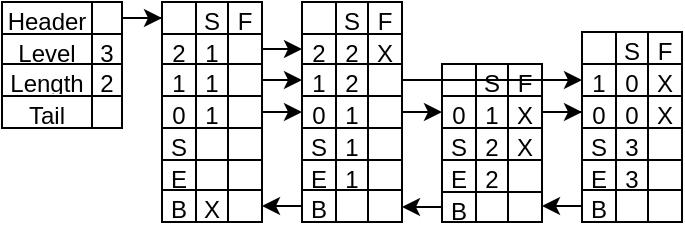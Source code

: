 <mxfile version="24.5.4" type="github">
  <diagram name="第 1 页" id="d3Hs9iENF1SQIHkBWKWi">
    <mxGraphModel dx="690" dy="395" grid="1" gridSize="10" guides="1" tooltips="1" connect="1" arrows="1" fold="1" page="1" pageScale="1" pageWidth="827" pageHeight="1169" math="0" shadow="0">
      <root>
        <mxCell id="0" />
        <mxCell id="1" parent="0" />
        <mxCell id="4VU8jSp0WqiBBThP76XL-253" value="" style="shape=table;startSize=0;container=1;collapsible=0;childLayout=tableLayout;" vertex="1" parent="1">
          <mxGeometry x="150" y="100" width="50" height="110" as="geometry" />
        </mxCell>
        <mxCell id="4VU8jSp0WqiBBThP76XL-254" value="" style="shape=tableRow;horizontal=0;startSize=0;swimlaneHead=0;swimlaneBody=0;strokeColor=inherit;top=0;left=0;bottom=0;right=0;collapsible=0;dropTarget=0;fillColor=none;points=[[0,0.5],[1,0.5]];portConstraint=eastwest;" vertex="1" parent="4VU8jSp0WqiBBThP76XL-253">
          <mxGeometry width="50" height="16" as="geometry" />
        </mxCell>
        <mxCell id="4VU8jSp0WqiBBThP76XL-255" value="" style="shape=partialRectangle;html=1;whiteSpace=wrap;connectable=0;strokeColor=inherit;overflow=hidden;fillColor=none;top=0;left=0;bottom=0;right=0;pointerEvents=1;" vertex="1" parent="4VU8jSp0WqiBBThP76XL-254">
          <mxGeometry width="17" height="16" as="geometry">
            <mxRectangle width="17" height="16" as="alternateBounds" />
          </mxGeometry>
        </mxCell>
        <mxCell id="4VU8jSp0WqiBBThP76XL-256" value="S" style="shape=partialRectangle;html=1;whiteSpace=wrap;connectable=0;strokeColor=inherit;overflow=hidden;fillColor=none;top=0;left=0;bottom=0;right=0;pointerEvents=1;" vertex="1" parent="4VU8jSp0WqiBBThP76XL-254">
          <mxGeometry x="17" width="16" height="16" as="geometry">
            <mxRectangle width="16" height="16" as="alternateBounds" />
          </mxGeometry>
        </mxCell>
        <mxCell id="4VU8jSp0WqiBBThP76XL-257" value="F" style="shape=partialRectangle;html=1;whiteSpace=wrap;connectable=0;strokeColor=inherit;overflow=hidden;fillColor=none;top=0;left=0;bottom=0;right=0;pointerEvents=1;" vertex="1" parent="4VU8jSp0WqiBBThP76XL-254">
          <mxGeometry x="33" width="17" height="16" as="geometry">
            <mxRectangle width="17" height="16" as="alternateBounds" />
          </mxGeometry>
        </mxCell>
        <mxCell id="4VU8jSp0WqiBBThP76XL-258" value="" style="shape=tableRow;horizontal=0;startSize=0;swimlaneHead=0;swimlaneBody=0;strokeColor=inherit;top=0;left=0;bottom=0;right=0;collapsible=0;dropTarget=0;fillColor=none;points=[[0,0.5],[1,0.5]];portConstraint=eastwest;" vertex="1" parent="4VU8jSp0WqiBBThP76XL-253">
          <mxGeometry y="16" width="50" height="15" as="geometry" />
        </mxCell>
        <mxCell id="4VU8jSp0WqiBBThP76XL-259" value="2" style="shape=partialRectangle;html=1;whiteSpace=wrap;connectable=0;strokeColor=inherit;overflow=hidden;fillColor=none;top=0;left=0;bottom=0;right=0;pointerEvents=1;" vertex="1" parent="4VU8jSp0WqiBBThP76XL-258">
          <mxGeometry width="17" height="15" as="geometry">
            <mxRectangle width="17" height="15" as="alternateBounds" />
          </mxGeometry>
        </mxCell>
        <mxCell id="4VU8jSp0WqiBBThP76XL-260" value="1" style="shape=partialRectangle;html=1;whiteSpace=wrap;connectable=0;strokeColor=inherit;overflow=hidden;fillColor=none;top=0;left=0;bottom=0;right=0;pointerEvents=1;" vertex="1" parent="4VU8jSp0WqiBBThP76XL-258">
          <mxGeometry x="17" width="16" height="15" as="geometry">
            <mxRectangle width="16" height="15" as="alternateBounds" />
          </mxGeometry>
        </mxCell>
        <mxCell id="4VU8jSp0WqiBBThP76XL-261" value="" style="shape=partialRectangle;html=1;whiteSpace=wrap;connectable=0;strokeColor=inherit;overflow=hidden;fillColor=none;top=0;left=0;bottom=0;right=0;pointerEvents=1;" vertex="1" parent="4VU8jSp0WqiBBThP76XL-258">
          <mxGeometry x="33" width="17" height="15" as="geometry">
            <mxRectangle width="17" height="15" as="alternateBounds" />
          </mxGeometry>
        </mxCell>
        <mxCell id="4VU8jSp0WqiBBThP76XL-262" value="" style="shape=tableRow;horizontal=0;startSize=0;swimlaneHead=0;swimlaneBody=0;strokeColor=inherit;top=0;left=0;bottom=0;right=0;collapsible=0;dropTarget=0;fillColor=none;points=[[0,0.5],[1,0.5]];portConstraint=eastwest;" vertex="1" parent="4VU8jSp0WqiBBThP76XL-253">
          <mxGeometry y="31" width="50" height="16" as="geometry" />
        </mxCell>
        <mxCell id="4VU8jSp0WqiBBThP76XL-263" value="1" style="shape=partialRectangle;html=1;whiteSpace=wrap;connectable=0;strokeColor=inherit;overflow=hidden;fillColor=none;top=0;left=0;bottom=0;right=0;pointerEvents=1;" vertex="1" parent="4VU8jSp0WqiBBThP76XL-262">
          <mxGeometry width="17" height="16" as="geometry">
            <mxRectangle width="17" height="16" as="alternateBounds" />
          </mxGeometry>
        </mxCell>
        <mxCell id="4VU8jSp0WqiBBThP76XL-264" value="1" style="shape=partialRectangle;html=1;whiteSpace=wrap;connectable=0;strokeColor=inherit;overflow=hidden;fillColor=none;top=0;left=0;bottom=0;right=0;pointerEvents=1;" vertex="1" parent="4VU8jSp0WqiBBThP76XL-262">
          <mxGeometry x="17" width="16" height="16" as="geometry">
            <mxRectangle width="16" height="16" as="alternateBounds" />
          </mxGeometry>
        </mxCell>
        <mxCell id="4VU8jSp0WqiBBThP76XL-265" value="" style="shape=partialRectangle;html=1;whiteSpace=wrap;connectable=0;strokeColor=inherit;overflow=hidden;fillColor=none;top=0;left=0;bottom=0;right=0;pointerEvents=1;" vertex="1" parent="4VU8jSp0WqiBBThP76XL-262">
          <mxGeometry x="33" width="17" height="16" as="geometry">
            <mxRectangle width="17" height="16" as="alternateBounds" />
          </mxGeometry>
        </mxCell>
        <mxCell id="4VU8jSp0WqiBBThP76XL-266" value="" style="shape=tableRow;horizontal=0;startSize=0;swimlaneHead=0;swimlaneBody=0;strokeColor=inherit;top=0;left=0;bottom=0;right=0;collapsible=0;dropTarget=0;fillColor=none;points=[[0,0.5],[1,0.5]];portConstraint=eastwest;" vertex="1" parent="4VU8jSp0WqiBBThP76XL-253">
          <mxGeometry y="47" width="50" height="16" as="geometry" />
        </mxCell>
        <mxCell id="4VU8jSp0WqiBBThP76XL-267" value="0" style="shape=partialRectangle;html=1;whiteSpace=wrap;connectable=0;strokeColor=inherit;overflow=hidden;fillColor=none;top=0;left=0;bottom=0;right=0;pointerEvents=1;" vertex="1" parent="4VU8jSp0WqiBBThP76XL-266">
          <mxGeometry width="17" height="16" as="geometry">
            <mxRectangle width="17" height="16" as="alternateBounds" />
          </mxGeometry>
        </mxCell>
        <mxCell id="4VU8jSp0WqiBBThP76XL-268" value="1" style="shape=partialRectangle;html=1;whiteSpace=wrap;connectable=0;strokeColor=inherit;overflow=hidden;fillColor=none;top=0;left=0;bottom=0;right=0;pointerEvents=1;" vertex="1" parent="4VU8jSp0WqiBBThP76XL-266">
          <mxGeometry x="17" width="16" height="16" as="geometry">
            <mxRectangle width="16" height="16" as="alternateBounds" />
          </mxGeometry>
        </mxCell>
        <mxCell id="4VU8jSp0WqiBBThP76XL-269" value="" style="shape=partialRectangle;html=1;whiteSpace=wrap;connectable=0;strokeColor=inherit;overflow=hidden;fillColor=none;top=0;left=0;bottom=0;right=0;pointerEvents=1;" vertex="1" parent="4VU8jSp0WqiBBThP76XL-266">
          <mxGeometry x="33" width="17" height="16" as="geometry">
            <mxRectangle width="17" height="16" as="alternateBounds" />
          </mxGeometry>
        </mxCell>
        <mxCell id="4VU8jSp0WqiBBThP76XL-270" value="" style="shape=tableRow;horizontal=0;startSize=0;swimlaneHead=0;swimlaneBody=0;strokeColor=inherit;top=0;left=0;bottom=0;right=0;collapsible=0;dropTarget=0;fillColor=none;points=[[0,0.5],[1,0.5]];portConstraint=eastwest;" vertex="1" parent="4VU8jSp0WqiBBThP76XL-253">
          <mxGeometry y="63" width="50" height="16" as="geometry" />
        </mxCell>
        <mxCell id="4VU8jSp0WqiBBThP76XL-271" value="S" style="shape=partialRectangle;html=1;whiteSpace=wrap;connectable=0;strokeColor=inherit;overflow=hidden;fillColor=none;top=0;left=0;bottom=0;right=0;pointerEvents=1;" vertex="1" parent="4VU8jSp0WqiBBThP76XL-270">
          <mxGeometry width="17" height="16" as="geometry">
            <mxRectangle width="17" height="16" as="alternateBounds" />
          </mxGeometry>
        </mxCell>
        <mxCell id="4VU8jSp0WqiBBThP76XL-272" value="" style="shape=partialRectangle;html=1;whiteSpace=wrap;connectable=0;strokeColor=inherit;overflow=hidden;fillColor=none;top=0;left=0;bottom=0;right=0;pointerEvents=1;" vertex="1" parent="4VU8jSp0WqiBBThP76XL-270">
          <mxGeometry x="17" width="16" height="16" as="geometry">
            <mxRectangle width="16" height="16" as="alternateBounds" />
          </mxGeometry>
        </mxCell>
        <mxCell id="4VU8jSp0WqiBBThP76XL-273" value="" style="shape=partialRectangle;html=1;whiteSpace=wrap;connectable=0;strokeColor=inherit;overflow=hidden;fillColor=none;top=0;left=0;bottom=0;right=0;pointerEvents=1;" vertex="1" parent="4VU8jSp0WqiBBThP76XL-270">
          <mxGeometry x="33" width="17" height="16" as="geometry">
            <mxRectangle width="17" height="16" as="alternateBounds" />
          </mxGeometry>
        </mxCell>
        <mxCell id="4VU8jSp0WqiBBThP76XL-274" value="" style="shape=tableRow;horizontal=0;startSize=0;swimlaneHead=0;swimlaneBody=0;strokeColor=inherit;top=0;left=0;bottom=0;right=0;collapsible=0;dropTarget=0;fillColor=none;points=[[0,0.5],[1,0.5]];portConstraint=eastwest;" vertex="1" parent="4VU8jSp0WqiBBThP76XL-253">
          <mxGeometry y="79" width="50" height="15" as="geometry" />
        </mxCell>
        <mxCell id="4VU8jSp0WqiBBThP76XL-275" value="E" style="shape=partialRectangle;html=1;whiteSpace=wrap;connectable=0;strokeColor=inherit;overflow=hidden;fillColor=none;top=0;left=0;bottom=0;right=0;pointerEvents=1;" vertex="1" parent="4VU8jSp0WqiBBThP76XL-274">
          <mxGeometry width="17" height="15" as="geometry">
            <mxRectangle width="17" height="15" as="alternateBounds" />
          </mxGeometry>
        </mxCell>
        <mxCell id="4VU8jSp0WqiBBThP76XL-276" value="" style="shape=partialRectangle;html=1;whiteSpace=wrap;connectable=0;strokeColor=inherit;overflow=hidden;fillColor=none;top=0;left=0;bottom=0;right=0;pointerEvents=1;" vertex="1" parent="4VU8jSp0WqiBBThP76XL-274">
          <mxGeometry x="17" width="16" height="15" as="geometry">
            <mxRectangle width="16" height="15" as="alternateBounds" />
          </mxGeometry>
        </mxCell>
        <mxCell id="4VU8jSp0WqiBBThP76XL-277" value="" style="shape=partialRectangle;html=1;whiteSpace=wrap;connectable=0;strokeColor=inherit;overflow=hidden;fillColor=none;top=0;left=0;bottom=0;right=0;pointerEvents=1;" vertex="1" parent="4VU8jSp0WqiBBThP76XL-274">
          <mxGeometry x="33" width="17" height="15" as="geometry">
            <mxRectangle width="17" height="15" as="alternateBounds" />
          </mxGeometry>
        </mxCell>
        <mxCell id="4VU8jSp0WqiBBThP76XL-278" value="" style="shape=tableRow;horizontal=0;startSize=0;swimlaneHead=0;swimlaneBody=0;strokeColor=inherit;top=0;left=0;bottom=0;right=0;collapsible=0;dropTarget=0;fillColor=none;points=[[0,0.5],[1,0.5]];portConstraint=eastwest;" vertex="1" parent="4VU8jSp0WqiBBThP76XL-253">
          <mxGeometry y="94" width="50" height="16" as="geometry" />
        </mxCell>
        <mxCell id="4VU8jSp0WqiBBThP76XL-279" value="B" style="shape=partialRectangle;html=1;whiteSpace=wrap;connectable=0;strokeColor=inherit;overflow=hidden;fillColor=none;top=0;left=0;bottom=0;right=0;pointerEvents=1;" vertex="1" parent="4VU8jSp0WqiBBThP76XL-278">
          <mxGeometry width="17" height="16" as="geometry">
            <mxRectangle width="17" height="16" as="alternateBounds" />
          </mxGeometry>
        </mxCell>
        <mxCell id="4VU8jSp0WqiBBThP76XL-280" value="X" style="shape=partialRectangle;html=1;whiteSpace=wrap;connectable=0;strokeColor=inherit;overflow=hidden;fillColor=none;top=0;left=0;bottom=0;right=0;pointerEvents=1;" vertex="1" parent="4VU8jSp0WqiBBThP76XL-278">
          <mxGeometry x="17" width="16" height="16" as="geometry">
            <mxRectangle width="16" height="16" as="alternateBounds" />
          </mxGeometry>
        </mxCell>
        <mxCell id="4VU8jSp0WqiBBThP76XL-281" value="" style="shape=partialRectangle;html=1;whiteSpace=wrap;connectable=0;strokeColor=inherit;overflow=hidden;fillColor=none;top=0;left=0;bottom=0;right=0;pointerEvents=1;" vertex="1" parent="4VU8jSp0WqiBBThP76XL-278">
          <mxGeometry x="33" width="17" height="16" as="geometry">
            <mxRectangle width="17" height="16" as="alternateBounds" />
          </mxGeometry>
        </mxCell>
        <mxCell id="4VU8jSp0WqiBBThP76XL-282" value="" style="shape=table;startSize=0;container=1;collapsible=0;childLayout=tableLayout;" vertex="1" parent="1">
          <mxGeometry x="70" y="100" width="60" height="63" as="geometry" />
        </mxCell>
        <mxCell id="4VU8jSp0WqiBBThP76XL-283" value="" style="shape=tableRow;horizontal=0;startSize=0;swimlaneHead=0;swimlaneBody=0;strokeColor=inherit;top=0;left=0;bottom=0;right=0;collapsible=0;dropTarget=0;fillColor=none;points=[[0,0.5],[1,0.5]];portConstraint=eastwest;" vertex="1" parent="4VU8jSp0WqiBBThP76XL-282">
          <mxGeometry width="60" height="16" as="geometry" />
        </mxCell>
        <mxCell id="4VU8jSp0WqiBBThP76XL-284" value="Header" style="shape=partialRectangle;html=1;whiteSpace=wrap;connectable=0;strokeColor=inherit;overflow=hidden;fillColor=none;top=0;left=0;bottom=0;right=0;pointerEvents=1;" vertex="1" parent="4VU8jSp0WqiBBThP76XL-283">
          <mxGeometry width="45" height="16" as="geometry">
            <mxRectangle width="45" height="16" as="alternateBounds" />
          </mxGeometry>
        </mxCell>
        <mxCell id="4VU8jSp0WqiBBThP76XL-285" value="" style="shape=partialRectangle;html=1;whiteSpace=wrap;connectable=0;strokeColor=inherit;overflow=hidden;fillColor=none;top=0;left=0;bottom=0;right=0;pointerEvents=1;" vertex="1" parent="4VU8jSp0WqiBBThP76XL-283">
          <mxGeometry x="45" width="15" height="16" as="geometry">
            <mxRectangle width="15" height="16" as="alternateBounds" />
          </mxGeometry>
        </mxCell>
        <mxCell id="4VU8jSp0WqiBBThP76XL-287" value="" style="shape=tableRow;horizontal=0;startSize=0;swimlaneHead=0;swimlaneBody=0;strokeColor=inherit;top=0;left=0;bottom=0;right=0;collapsible=0;dropTarget=0;fillColor=none;points=[[0,0.5],[1,0.5]];portConstraint=eastwest;" vertex="1" parent="4VU8jSp0WqiBBThP76XL-282">
          <mxGeometry y="16" width="60" height="15" as="geometry" />
        </mxCell>
        <mxCell id="4VU8jSp0WqiBBThP76XL-288" value="Level" style="shape=partialRectangle;html=1;whiteSpace=wrap;connectable=0;strokeColor=inherit;overflow=hidden;fillColor=none;top=0;left=0;bottom=0;right=0;pointerEvents=1;" vertex="1" parent="4VU8jSp0WqiBBThP76XL-287">
          <mxGeometry width="45" height="15" as="geometry">
            <mxRectangle width="45" height="15" as="alternateBounds" />
          </mxGeometry>
        </mxCell>
        <mxCell id="4VU8jSp0WqiBBThP76XL-289" value="3" style="shape=partialRectangle;html=1;whiteSpace=wrap;connectable=0;strokeColor=inherit;overflow=hidden;fillColor=none;top=0;left=0;bottom=0;right=0;pointerEvents=1;" vertex="1" parent="4VU8jSp0WqiBBThP76XL-287">
          <mxGeometry x="45" width="15" height="15" as="geometry">
            <mxRectangle width="15" height="15" as="alternateBounds" />
          </mxGeometry>
        </mxCell>
        <mxCell id="4VU8jSp0WqiBBThP76XL-291" value="" style="shape=tableRow;horizontal=0;startSize=0;swimlaneHead=0;swimlaneBody=0;strokeColor=inherit;top=0;left=0;bottom=0;right=0;collapsible=0;dropTarget=0;fillColor=none;points=[[0,0.5],[1,0.5]];portConstraint=eastwest;" vertex="1" parent="4VU8jSp0WqiBBThP76XL-282">
          <mxGeometry y="31" width="60" height="16" as="geometry" />
        </mxCell>
        <mxCell id="4VU8jSp0WqiBBThP76XL-292" value="Length" style="shape=partialRectangle;html=1;whiteSpace=wrap;connectable=0;strokeColor=inherit;overflow=hidden;fillColor=none;top=0;left=0;bottom=0;right=0;pointerEvents=1;" vertex="1" parent="4VU8jSp0WqiBBThP76XL-291">
          <mxGeometry width="45" height="16" as="geometry">
            <mxRectangle width="45" height="16" as="alternateBounds" />
          </mxGeometry>
        </mxCell>
        <mxCell id="4VU8jSp0WqiBBThP76XL-293" value="2" style="shape=partialRectangle;html=1;whiteSpace=wrap;connectable=0;strokeColor=inherit;overflow=hidden;fillColor=none;top=0;left=0;bottom=0;right=0;pointerEvents=1;" vertex="1" parent="4VU8jSp0WqiBBThP76XL-291">
          <mxGeometry x="45" width="15" height="16" as="geometry">
            <mxRectangle width="15" height="16" as="alternateBounds" />
          </mxGeometry>
        </mxCell>
        <mxCell id="4VU8jSp0WqiBBThP76XL-295" value="" style="shape=tableRow;horizontal=0;startSize=0;swimlaneHead=0;swimlaneBody=0;strokeColor=inherit;top=0;left=0;bottom=0;right=0;collapsible=0;dropTarget=0;fillColor=none;points=[[0,0.5],[1,0.5]];portConstraint=eastwest;" vertex="1" parent="4VU8jSp0WqiBBThP76XL-282">
          <mxGeometry y="47" width="60" height="16" as="geometry" />
        </mxCell>
        <mxCell id="4VU8jSp0WqiBBThP76XL-296" value="Tail" style="shape=partialRectangle;html=1;whiteSpace=wrap;connectable=0;strokeColor=inherit;overflow=hidden;fillColor=none;top=0;left=0;bottom=0;right=0;pointerEvents=1;" vertex="1" parent="4VU8jSp0WqiBBThP76XL-295">
          <mxGeometry width="45" height="16" as="geometry">
            <mxRectangle width="45" height="16" as="alternateBounds" />
          </mxGeometry>
        </mxCell>
        <mxCell id="4VU8jSp0WqiBBThP76XL-297" value="" style="shape=partialRectangle;html=1;whiteSpace=wrap;connectable=0;strokeColor=inherit;overflow=hidden;fillColor=none;top=0;left=0;bottom=0;right=0;pointerEvents=1;" vertex="1" parent="4VU8jSp0WqiBBThP76XL-295">
          <mxGeometry x="45" width="15" height="16" as="geometry">
            <mxRectangle width="15" height="16" as="alternateBounds" />
          </mxGeometry>
        </mxCell>
        <mxCell id="4VU8jSp0WqiBBThP76XL-311" style="edgeStyle=orthogonalEdgeStyle;rounded=0;orthogonalLoop=1;jettySize=auto;html=1;entryX=0;entryY=0.5;entryDx=0;entryDy=0;" edge="1" parent="1" source="4VU8jSp0WqiBBThP76XL-283" target="4VU8jSp0WqiBBThP76XL-254">
          <mxGeometry relative="1" as="geometry" />
        </mxCell>
        <mxCell id="4VU8jSp0WqiBBThP76XL-312" value="" style="shape=table;startSize=0;container=1;collapsible=0;childLayout=tableLayout;" vertex="1" parent="1">
          <mxGeometry x="220" y="100" width="50" height="110" as="geometry" />
        </mxCell>
        <mxCell id="4VU8jSp0WqiBBThP76XL-313" value="" style="shape=tableRow;horizontal=0;startSize=0;swimlaneHead=0;swimlaneBody=0;strokeColor=inherit;top=0;left=0;bottom=0;right=0;collapsible=0;dropTarget=0;fillColor=none;points=[[0,0.5],[1,0.5]];portConstraint=eastwest;" vertex="1" parent="4VU8jSp0WqiBBThP76XL-312">
          <mxGeometry width="50" height="16" as="geometry" />
        </mxCell>
        <mxCell id="4VU8jSp0WqiBBThP76XL-314" value="" style="shape=partialRectangle;html=1;whiteSpace=wrap;connectable=0;strokeColor=inherit;overflow=hidden;fillColor=none;top=0;left=0;bottom=0;right=0;pointerEvents=1;" vertex="1" parent="4VU8jSp0WqiBBThP76XL-313">
          <mxGeometry width="17" height="16" as="geometry">
            <mxRectangle width="17" height="16" as="alternateBounds" />
          </mxGeometry>
        </mxCell>
        <mxCell id="4VU8jSp0WqiBBThP76XL-315" value="S" style="shape=partialRectangle;html=1;whiteSpace=wrap;connectable=0;strokeColor=inherit;overflow=hidden;fillColor=none;top=0;left=0;bottom=0;right=0;pointerEvents=1;" vertex="1" parent="4VU8jSp0WqiBBThP76XL-313">
          <mxGeometry x="17" width="16" height="16" as="geometry">
            <mxRectangle width="16" height="16" as="alternateBounds" />
          </mxGeometry>
        </mxCell>
        <mxCell id="4VU8jSp0WqiBBThP76XL-316" value="F" style="shape=partialRectangle;html=1;whiteSpace=wrap;connectable=0;strokeColor=inherit;overflow=hidden;fillColor=none;top=0;left=0;bottom=0;right=0;pointerEvents=1;" vertex="1" parent="4VU8jSp0WqiBBThP76XL-313">
          <mxGeometry x="33" width="17" height="16" as="geometry">
            <mxRectangle width="17" height="16" as="alternateBounds" />
          </mxGeometry>
        </mxCell>
        <mxCell id="4VU8jSp0WqiBBThP76XL-317" value="" style="shape=tableRow;horizontal=0;startSize=0;swimlaneHead=0;swimlaneBody=0;strokeColor=inherit;top=0;left=0;bottom=0;right=0;collapsible=0;dropTarget=0;fillColor=none;points=[[0,0.5],[1,0.5]];portConstraint=eastwest;" vertex="1" parent="4VU8jSp0WqiBBThP76XL-312">
          <mxGeometry y="16" width="50" height="15" as="geometry" />
        </mxCell>
        <mxCell id="4VU8jSp0WqiBBThP76XL-318" value="2" style="shape=partialRectangle;html=1;whiteSpace=wrap;connectable=0;strokeColor=inherit;overflow=hidden;fillColor=none;top=0;left=0;bottom=0;right=0;pointerEvents=1;" vertex="1" parent="4VU8jSp0WqiBBThP76XL-317">
          <mxGeometry width="17" height="15" as="geometry">
            <mxRectangle width="17" height="15" as="alternateBounds" />
          </mxGeometry>
        </mxCell>
        <mxCell id="4VU8jSp0WqiBBThP76XL-319" value="2" style="shape=partialRectangle;html=1;whiteSpace=wrap;connectable=0;strokeColor=inherit;overflow=hidden;fillColor=none;top=0;left=0;bottom=0;right=0;pointerEvents=1;" vertex="1" parent="4VU8jSp0WqiBBThP76XL-317">
          <mxGeometry x="17" width="16" height="15" as="geometry">
            <mxRectangle width="16" height="15" as="alternateBounds" />
          </mxGeometry>
        </mxCell>
        <mxCell id="4VU8jSp0WqiBBThP76XL-320" value="X" style="shape=partialRectangle;html=1;whiteSpace=wrap;connectable=0;strokeColor=inherit;overflow=hidden;fillColor=none;top=0;left=0;bottom=0;right=0;pointerEvents=1;" vertex="1" parent="4VU8jSp0WqiBBThP76XL-317">
          <mxGeometry x="33" width="17" height="15" as="geometry">
            <mxRectangle width="17" height="15" as="alternateBounds" />
          </mxGeometry>
        </mxCell>
        <mxCell id="4VU8jSp0WqiBBThP76XL-321" value="" style="shape=tableRow;horizontal=0;startSize=0;swimlaneHead=0;swimlaneBody=0;strokeColor=inherit;top=0;left=0;bottom=0;right=0;collapsible=0;dropTarget=0;fillColor=none;points=[[0,0.5],[1,0.5]];portConstraint=eastwest;" vertex="1" parent="4VU8jSp0WqiBBThP76XL-312">
          <mxGeometry y="31" width="50" height="16" as="geometry" />
        </mxCell>
        <mxCell id="4VU8jSp0WqiBBThP76XL-322" value="1" style="shape=partialRectangle;html=1;whiteSpace=wrap;connectable=0;strokeColor=inherit;overflow=hidden;fillColor=none;top=0;left=0;bottom=0;right=0;pointerEvents=1;" vertex="1" parent="4VU8jSp0WqiBBThP76XL-321">
          <mxGeometry width="17" height="16" as="geometry">
            <mxRectangle width="17" height="16" as="alternateBounds" />
          </mxGeometry>
        </mxCell>
        <mxCell id="4VU8jSp0WqiBBThP76XL-323" value="2" style="shape=partialRectangle;html=1;whiteSpace=wrap;connectable=0;strokeColor=inherit;overflow=hidden;fillColor=none;top=0;left=0;bottom=0;right=0;pointerEvents=1;" vertex="1" parent="4VU8jSp0WqiBBThP76XL-321">
          <mxGeometry x="17" width="16" height="16" as="geometry">
            <mxRectangle width="16" height="16" as="alternateBounds" />
          </mxGeometry>
        </mxCell>
        <mxCell id="4VU8jSp0WqiBBThP76XL-324" value="" style="shape=partialRectangle;html=1;whiteSpace=wrap;connectable=0;strokeColor=inherit;overflow=hidden;fillColor=none;top=0;left=0;bottom=0;right=0;pointerEvents=1;" vertex="1" parent="4VU8jSp0WqiBBThP76XL-321">
          <mxGeometry x="33" width="17" height="16" as="geometry">
            <mxRectangle width="17" height="16" as="alternateBounds" />
          </mxGeometry>
        </mxCell>
        <mxCell id="4VU8jSp0WqiBBThP76XL-325" value="" style="shape=tableRow;horizontal=0;startSize=0;swimlaneHead=0;swimlaneBody=0;strokeColor=inherit;top=0;left=0;bottom=0;right=0;collapsible=0;dropTarget=0;fillColor=none;points=[[0,0.5],[1,0.5]];portConstraint=eastwest;" vertex="1" parent="4VU8jSp0WqiBBThP76XL-312">
          <mxGeometry y="47" width="50" height="16" as="geometry" />
        </mxCell>
        <mxCell id="4VU8jSp0WqiBBThP76XL-326" value="0" style="shape=partialRectangle;html=1;whiteSpace=wrap;connectable=0;strokeColor=inherit;overflow=hidden;fillColor=none;top=0;left=0;bottom=0;right=0;pointerEvents=1;" vertex="1" parent="4VU8jSp0WqiBBThP76XL-325">
          <mxGeometry width="17" height="16" as="geometry">
            <mxRectangle width="17" height="16" as="alternateBounds" />
          </mxGeometry>
        </mxCell>
        <mxCell id="4VU8jSp0WqiBBThP76XL-327" value="1" style="shape=partialRectangle;html=1;whiteSpace=wrap;connectable=0;strokeColor=inherit;overflow=hidden;fillColor=none;top=0;left=0;bottom=0;right=0;pointerEvents=1;" vertex="1" parent="4VU8jSp0WqiBBThP76XL-325">
          <mxGeometry x="17" width="16" height="16" as="geometry">
            <mxRectangle width="16" height="16" as="alternateBounds" />
          </mxGeometry>
        </mxCell>
        <mxCell id="4VU8jSp0WqiBBThP76XL-328" value="" style="shape=partialRectangle;html=1;whiteSpace=wrap;connectable=0;strokeColor=inherit;overflow=hidden;fillColor=none;top=0;left=0;bottom=0;right=0;pointerEvents=1;" vertex="1" parent="4VU8jSp0WqiBBThP76XL-325">
          <mxGeometry x="33" width="17" height="16" as="geometry">
            <mxRectangle width="17" height="16" as="alternateBounds" />
          </mxGeometry>
        </mxCell>
        <mxCell id="4VU8jSp0WqiBBThP76XL-329" value="" style="shape=tableRow;horizontal=0;startSize=0;swimlaneHead=0;swimlaneBody=0;strokeColor=inherit;top=0;left=0;bottom=0;right=0;collapsible=0;dropTarget=0;fillColor=none;points=[[0,0.5],[1,0.5]];portConstraint=eastwest;" vertex="1" parent="4VU8jSp0WqiBBThP76XL-312">
          <mxGeometry y="63" width="50" height="16" as="geometry" />
        </mxCell>
        <mxCell id="4VU8jSp0WqiBBThP76XL-330" value="S" style="shape=partialRectangle;html=1;whiteSpace=wrap;connectable=0;strokeColor=inherit;overflow=hidden;fillColor=none;top=0;left=0;bottom=0;right=0;pointerEvents=1;" vertex="1" parent="4VU8jSp0WqiBBThP76XL-329">
          <mxGeometry width="17" height="16" as="geometry">
            <mxRectangle width="17" height="16" as="alternateBounds" />
          </mxGeometry>
        </mxCell>
        <mxCell id="4VU8jSp0WqiBBThP76XL-331" value="1" style="shape=partialRectangle;html=1;whiteSpace=wrap;connectable=0;strokeColor=inherit;overflow=hidden;fillColor=none;top=0;left=0;bottom=0;right=0;pointerEvents=1;" vertex="1" parent="4VU8jSp0WqiBBThP76XL-329">
          <mxGeometry x="17" width="16" height="16" as="geometry">
            <mxRectangle width="16" height="16" as="alternateBounds" />
          </mxGeometry>
        </mxCell>
        <mxCell id="4VU8jSp0WqiBBThP76XL-332" value="" style="shape=partialRectangle;html=1;whiteSpace=wrap;connectable=0;strokeColor=inherit;overflow=hidden;fillColor=none;top=0;left=0;bottom=0;right=0;pointerEvents=1;" vertex="1" parent="4VU8jSp0WqiBBThP76XL-329">
          <mxGeometry x="33" width="17" height="16" as="geometry">
            <mxRectangle width="17" height="16" as="alternateBounds" />
          </mxGeometry>
        </mxCell>
        <mxCell id="4VU8jSp0WqiBBThP76XL-333" value="" style="shape=tableRow;horizontal=0;startSize=0;swimlaneHead=0;swimlaneBody=0;strokeColor=inherit;top=0;left=0;bottom=0;right=0;collapsible=0;dropTarget=0;fillColor=none;points=[[0,0.5],[1,0.5]];portConstraint=eastwest;" vertex="1" parent="4VU8jSp0WqiBBThP76XL-312">
          <mxGeometry y="79" width="50" height="15" as="geometry" />
        </mxCell>
        <mxCell id="4VU8jSp0WqiBBThP76XL-334" value="E" style="shape=partialRectangle;html=1;whiteSpace=wrap;connectable=0;strokeColor=inherit;overflow=hidden;fillColor=none;top=0;left=0;bottom=0;right=0;pointerEvents=1;" vertex="1" parent="4VU8jSp0WqiBBThP76XL-333">
          <mxGeometry width="17" height="15" as="geometry">
            <mxRectangle width="17" height="15" as="alternateBounds" />
          </mxGeometry>
        </mxCell>
        <mxCell id="4VU8jSp0WqiBBThP76XL-335" value="1" style="shape=partialRectangle;html=1;whiteSpace=wrap;connectable=0;strokeColor=inherit;overflow=hidden;fillColor=none;top=0;left=0;bottom=0;right=0;pointerEvents=1;" vertex="1" parent="4VU8jSp0WqiBBThP76XL-333">
          <mxGeometry x="17" width="16" height="15" as="geometry">
            <mxRectangle width="16" height="15" as="alternateBounds" />
          </mxGeometry>
        </mxCell>
        <mxCell id="4VU8jSp0WqiBBThP76XL-336" value="" style="shape=partialRectangle;html=1;whiteSpace=wrap;connectable=0;strokeColor=inherit;overflow=hidden;fillColor=none;top=0;left=0;bottom=0;right=0;pointerEvents=1;" vertex="1" parent="4VU8jSp0WqiBBThP76XL-333">
          <mxGeometry x="33" width="17" height="15" as="geometry">
            <mxRectangle width="17" height="15" as="alternateBounds" />
          </mxGeometry>
        </mxCell>
        <mxCell id="4VU8jSp0WqiBBThP76XL-337" value="" style="shape=tableRow;horizontal=0;startSize=0;swimlaneHead=0;swimlaneBody=0;strokeColor=inherit;top=0;left=0;bottom=0;right=0;collapsible=0;dropTarget=0;fillColor=none;points=[[0,0.5],[1,0.5]];portConstraint=eastwest;" vertex="1" parent="4VU8jSp0WqiBBThP76XL-312">
          <mxGeometry y="94" width="50" height="16" as="geometry" />
        </mxCell>
        <mxCell id="4VU8jSp0WqiBBThP76XL-338" value="B" style="shape=partialRectangle;html=1;whiteSpace=wrap;connectable=0;strokeColor=inherit;overflow=hidden;fillColor=none;top=0;left=0;bottom=0;right=0;pointerEvents=1;" vertex="1" parent="4VU8jSp0WqiBBThP76XL-337">
          <mxGeometry width="17" height="16" as="geometry">
            <mxRectangle width="17" height="16" as="alternateBounds" />
          </mxGeometry>
        </mxCell>
        <mxCell id="4VU8jSp0WqiBBThP76XL-339" value="" style="shape=partialRectangle;html=1;whiteSpace=wrap;connectable=0;strokeColor=inherit;overflow=hidden;fillColor=none;top=0;left=0;bottom=0;right=0;pointerEvents=1;" vertex="1" parent="4VU8jSp0WqiBBThP76XL-337">
          <mxGeometry x="17" width="16" height="16" as="geometry">
            <mxRectangle width="16" height="16" as="alternateBounds" />
          </mxGeometry>
        </mxCell>
        <mxCell id="4VU8jSp0WqiBBThP76XL-340" value="" style="shape=partialRectangle;html=1;whiteSpace=wrap;connectable=0;strokeColor=inherit;overflow=hidden;fillColor=none;top=0;left=0;bottom=0;right=0;pointerEvents=1;" vertex="1" parent="4VU8jSp0WqiBBThP76XL-337">
          <mxGeometry x="33" width="17" height="16" as="geometry">
            <mxRectangle width="17" height="16" as="alternateBounds" />
          </mxGeometry>
        </mxCell>
        <mxCell id="4VU8jSp0WqiBBThP76XL-341" style="edgeStyle=orthogonalEdgeStyle;rounded=0;orthogonalLoop=1;jettySize=auto;html=1;exitX=1;exitY=0.5;exitDx=0;exitDy=0;entryX=0;entryY=0.5;entryDx=0;entryDy=0;" edge="1" parent="1" source="4VU8jSp0WqiBBThP76XL-258" target="4VU8jSp0WqiBBThP76XL-317">
          <mxGeometry relative="1" as="geometry" />
        </mxCell>
        <mxCell id="4VU8jSp0WqiBBThP76XL-342" style="edgeStyle=orthogonalEdgeStyle;rounded=0;orthogonalLoop=1;jettySize=auto;html=1;exitX=1;exitY=0.5;exitDx=0;exitDy=0;entryX=0;entryY=0.5;entryDx=0;entryDy=0;" edge="1" parent="1" source="4VU8jSp0WqiBBThP76XL-262" target="4VU8jSp0WqiBBThP76XL-321">
          <mxGeometry relative="1" as="geometry" />
        </mxCell>
        <mxCell id="4VU8jSp0WqiBBThP76XL-343" style="edgeStyle=orthogonalEdgeStyle;rounded=0;orthogonalLoop=1;jettySize=auto;html=1;exitX=1;exitY=0.5;exitDx=0;exitDy=0;entryX=0;entryY=0.5;entryDx=0;entryDy=0;" edge="1" parent="1" source="4VU8jSp0WqiBBThP76XL-266" target="4VU8jSp0WqiBBThP76XL-325">
          <mxGeometry relative="1" as="geometry" />
        </mxCell>
        <mxCell id="4VU8jSp0WqiBBThP76XL-345" style="edgeStyle=orthogonalEdgeStyle;rounded=0;orthogonalLoop=1;jettySize=auto;html=1;exitX=0;exitY=0.5;exitDx=0;exitDy=0;entryX=1;entryY=0.5;entryDx=0;entryDy=0;" edge="1" parent="1" source="4VU8jSp0WqiBBThP76XL-337" target="4VU8jSp0WqiBBThP76XL-278">
          <mxGeometry relative="1" as="geometry" />
        </mxCell>
        <mxCell id="4VU8jSp0WqiBBThP76XL-346" value="" style="shape=table;startSize=0;container=1;collapsible=0;childLayout=tableLayout;" vertex="1" parent="1">
          <mxGeometry x="360" y="115" width="50" height="95" as="geometry" />
        </mxCell>
        <mxCell id="4VU8jSp0WqiBBThP76XL-347" value="" style="shape=tableRow;horizontal=0;startSize=0;swimlaneHead=0;swimlaneBody=0;strokeColor=inherit;top=0;left=0;bottom=0;right=0;collapsible=0;dropTarget=0;fillColor=none;points=[[0,0.5],[1,0.5]];portConstraint=eastwest;" vertex="1" parent="4VU8jSp0WqiBBThP76XL-346">
          <mxGeometry width="50" height="16" as="geometry" />
        </mxCell>
        <mxCell id="4VU8jSp0WqiBBThP76XL-348" value="" style="shape=partialRectangle;html=1;whiteSpace=wrap;connectable=0;strokeColor=inherit;overflow=hidden;fillColor=none;top=0;left=0;bottom=0;right=0;pointerEvents=1;" vertex="1" parent="4VU8jSp0WqiBBThP76XL-347">
          <mxGeometry width="17" height="16" as="geometry">
            <mxRectangle width="17" height="16" as="alternateBounds" />
          </mxGeometry>
        </mxCell>
        <mxCell id="4VU8jSp0WqiBBThP76XL-349" value="S" style="shape=partialRectangle;html=1;whiteSpace=wrap;connectable=0;strokeColor=inherit;overflow=hidden;fillColor=none;top=0;left=0;bottom=0;right=0;pointerEvents=1;" vertex="1" parent="4VU8jSp0WqiBBThP76XL-347">
          <mxGeometry x="17" width="16" height="16" as="geometry">
            <mxRectangle width="16" height="16" as="alternateBounds" />
          </mxGeometry>
        </mxCell>
        <mxCell id="4VU8jSp0WqiBBThP76XL-350" value="F" style="shape=partialRectangle;html=1;whiteSpace=wrap;connectable=0;strokeColor=inherit;overflow=hidden;fillColor=none;top=0;left=0;bottom=0;right=0;pointerEvents=1;" vertex="1" parent="4VU8jSp0WqiBBThP76XL-347">
          <mxGeometry x="33" width="17" height="16" as="geometry">
            <mxRectangle width="17" height="16" as="alternateBounds" />
          </mxGeometry>
        </mxCell>
        <mxCell id="4VU8jSp0WqiBBThP76XL-355" value="" style="shape=tableRow;horizontal=0;startSize=0;swimlaneHead=0;swimlaneBody=0;strokeColor=inherit;top=0;left=0;bottom=0;right=0;collapsible=0;dropTarget=0;fillColor=none;points=[[0,0.5],[1,0.5]];portConstraint=eastwest;" vertex="1" parent="4VU8jSp0WqiBBThP76XL-346">
          <mxGeometry y="16" width="50" height="16" as="geometry" />
        </mxCell>
        <mxCell id="4VU8jSp0WqiBBThP76XL-356" value="1" style="shape=partialRectangle;html=1;whiteSpace=wrap;connectable=0;strokeColor=inherit;overflow=hidden;fillColor=none;top=0;left=0;bottom=0;right=0;pointerEvents=1;" vertex="1" parent="4VU8jSp0WqiBBThP76XL-355">
          <mxGeometry width="17" height="16" as="geometry">
            <mxRectangle width="17" height="16" as="alternateBounds" />
          </mxGeometry>
        </mxCell>
        <mxCell id="4VU8jSp0WqiBBThP76XL-357" value="0" style="shape=partialRectangle;html=1;whiteSpace=wrap;connectable=0;strokeColor=inherit;overflow=hidden;fillColor=none;top=0;left=0;bottom=0;right=0;pointerEvents=1;" vertex="1" parent="4VU8jSp0WqiBBThP76XL-355">
          <mxGeometry x="17" width="16" height="16" as="geometry">
            <mxRectangle width="16" height="16" as="alternateBounds" />
          </mxGeometry>
        </mxCell>
        <mxCell id="4VU8jSp0WqiBBThP76XL-358" value="X" style="shape=partialRectangle;html=1;whiteSpace=wrap;connectable=0;strokeColor=inherit;overflow=hidden;fillColor=none;top=0;left=0;bottom=0;right=0;pointerEvents=1;" vertex="1" parent="4VU8jSp0WqiBBThP76XL-355">
          <mxGeometry x="33" width="17" height="16" as="geometry">
            <mxRectangle width="17" height="16" as="alternateBounds" />
          </mxGeometry>
        </mxCell>
        <mxCell id="4VU8jSp0WqiBBThP76XL-359" value="" style="shape=tableRow;horizontal=0;startSize=0;swimlaneHead=0;swimlaneBody=0;strokeColor=inherit;top=0;left=0;bottom=0;right=0;collapsible=0;dropTarget=0;fillColor=none;points=[[0,0.5],[1,0.5]];portConstraint=eastwest;" vertex="1" parent="4VU8jSp0WqiBBThP76XL-346">
          <mxGeometry y="32" width="50" height="16" as="geometry" />
        </mxCell>
        <mxCell id="4VU8jSp0WqiBBThP76XL-360" value="0" style="shape=partialRectangle;html=1;whiteSpace=wrap;connectable=0;strokeColor=inherit;overflow=hidden;fillColor=none;top=0;left=0;bottom=0;right=0;pointerEvents=1;" vertex="1" parent="4VU8jSp0WqiBBThP76XL-359">
          <mxGeometry width="17" height="16" as="geometry">
            <mxRectangle width="17" height="16" as="alternateBounds" />
          </mxGeometry>
        </mxCell>
        <mxCell id="4VU8jSp0WqiBBThP76XL-361" value="0" style="shape=partialRectangle;html=1;whiteSpace=wrap;connectable=0;strokeColor=inherit;overflow=hidden;fillColor=none;top=0;left=0;bottom=0;right=0;pointerEvents=1;" vertex="1" parent="4VU8jSp0WqiBBThP76XL-359">
          <mxGeometry x="17" width="16" height="16" as="geometry">
            <mxRectangle width="16" height="16" as="alternateBounds" />
          </mxGeometry>
        </mxCell>
        <mxCell id="4VU8jSp0WqiBBThP76XL-362" value="X" style="shape=partialRectangle;html=1;whiteSpace=wrap;connectable=0;strokeColor=inherit;overflow=hidden;fillColor=none;top=0;left=0;bottom=0;right=0;pointerEvents=1;" vertex="1" parent="4VU8jSp0WqiBBThP76XL-359">
          <mxGeometry x="33" width="17" height="16" as="geometry">
            <mxRectangle width="17" height="16" as="alternateBounds" />
          </mxGeometry>
        </mxCell>
        <mxCell id="4VU8jSp0WqiBBThP76XL-363" value="" style="shape=tableRow;horizontal=0;startSize=0;swimlaneHead=0;swimlaneBody=0;strokeColor=inherit;top=0;left=0;bottom=0;right=0;collapsible=0;dropTarget=0;fillColor=none;points=[[0,0.5],[1,0.5]];portConstraint=eastwest;" vertex="1" parent="4VU8jSp0WqiBBThP76XL-346">
          <mxGeometry y="48" width="50" height="16" as="geometry" />
        </mxCell>
        <mxCell id="4VU8jSp0WqiBBThP76XL-364" value="S" style="shape=partialRectangle;html=1;whiteSpace=wrap;connectable=0;strokeColor=inherit;overflow=hidden;fillColor=none;top=0;left=0;bottom=0;right=0;pointerEvents=1;" vertex="1" parent="4VU8jSp0WqiBBThP76XL-363">
          <mxGeometry width="17" height="16" as="geometry">
            <mxRectangle width="17" height="16" as="alternateBounds" />
          </mxGeometry>
        </mxCell>
        <mxCell id="4VU8jSp0WqiBBThP76XL-365" value="3" style="shape=partialRectangle;html=1;whiteSpace=wrap;connectable=0;strokeColor=inherit;overflow=hidden;fillColor=none;top=0;left=0;bottom=0;right=0;pointerEvents=1;" vertex="1" parent="4VU8jSp0WqiBBThP76XL-363">
          <mxGeometry x="17" width="16" height="16" as="geometry">
            <mxRectangle width="16" height="16" as="alternateBounds" />
          </mxGeometry>
        </mxCell>
        <mxCell id="4VU8jSp0WqiBBThP76XL-366" value="" style="shape=partialRectangle;html=1;whiteSpace=wrap;connectable=0;strokeColor=inherit;overflow=hidden;fillColor=none;top=0;left=0;bottom=0;right=0;pointerEvents=1;" vertex="1" parent="4VU8jSp0WqiBBThP76XL-363">
          <mxGeometry x="33" width="17" height="16" as="geometry">
            <mxRectangle width="17" height="16" as="alternateBounds" />
          </mxGeometry>
        </mxCell>
        <mxCell id="4VU8jSp0WqiBBThP76XL-367" value="" style="shape=tableRow;horizontal=0;startSize=0;swimlaneHead=0;swimlaneBody=0;strokeColor=inherit;top=0;left=0;bottom=0;right=0;collapsible=0;dropTarget=0;fillColor=none;points=[[0,0.5],[1,0.5]];portConstraint=eastwest;" vertex="1" parent="4VU8jSp0WqiBBThP76XL-346">
          <mxGeometry y="64" width="50" height="15" as="geometry" />
        </mxCell>
        <mxCell id="4VU8jSp0WqiBBThP76XL-368" value="E" style="shape=partialRectangle;html=1;whiteSpace=wrap;connectable=0;strokeColor=inherit;overflow=hidden;fillColor=none;top=0;left=0;bottom=0;right=0;pointerEvents=1;" vertex="1" parent="4VU8jSp0WqiBBThP76XL-367">
          <mxGeometry width="17" height="15" as="geometry">
            <mxRectangle width="17" height="15" as="alternateBounds" />
          </mxGeometry>
        </mxCell>
        <mxCell id="4VU8jSp0WqiBBThP76XL-369" value="3" style="shape=partialRectangle;html=1;whiteSpace=wrap;connectable=0;strokeColor=inherit;overflow=hidden;fillColor=none;top=0;left=0;bottom=0;right=0;pointerEvents=1;" vertex="1" parent="4VU8jSp0WqiBBThP76XL-367">
          <mxGeometry x="17" width="16" height="15" as="geometry">
            <mxRectangle width="16" height="15" as="alternateBounds" />
          </mxGeometry>
        </mxCell>
        <mxCell id="4VU8jSp0WqiBBThP76XL-370" value="" style="shape=partialRectangle;html=1;whiteSpace=wrap;connectable=0;strokeColor=inherit;overflow=hidden;fillColor=none;top=0;left=0;bottom=0;right=0;pointerEvents=1;" vertex="1" parent="4VU8jSp0WqiBBThP76XL-367">
          <mxGeometry x="33" width="17" height="15" as="geometry">
            <mxRectangle width="17" height="15" as="alternateBounds" />
          </mxGeometry>
        </mxCell>
        <mxCell id="4VU8jSp0WqiBBThP76XL-371" value="" style="shape=tableRow;horizontal=0;startSize=0;swimlaneHead=0;swimlaneBody=0;strokeColor=inherit;top=0;left=0;bottom=0;right=0;collapsible=0;dropTarget=0;fillColor=none;points=[[0,0.5],[1,0.5]];portConstraint=eastwest;" vertex="1" parent="4VU8jSp0WqiBBThP76XL-346">
          <mxGeometry y="79" width="50" height="16" as="geometry" />
        </mxCell>
        <mxCell id="4VU8jSp0WqiBBThP76XL-372" value="B" style="shape=partialRectangle;html=1;whiteSpace=wrap;connectable=0;strokeColor=inherit;overflow=hidden;fillColor=none;top=0;left=0;bottom=0;right=0;pointerEvents=1;" vertex="1" parent="4VU8jSp0WqiBBThP76XL-371">
          <mxGeometry width="17" height="16" as="geometry">
            <mxRectangle width="17" height="16" as="alternateBounds" />
          </mxGeometry>
        </mxCell>
        <mxCell id="4VU8jSp0WqiBBThP76XL-373" value="" style="shape=partialRectangle;html=1;whiteSpace=wrap;connectable=0;strokeColor=inherit;overflow=hidden;fillColor=none;top=0;left=0;bottom=0;right=0;pointerEvents=1;" vertex="1" parent="4VU8jSp0WqiBBThP76XL-371">
          <mxGeometry x="17" width="16" height="16" as="geometry">
            <mxRectangle width="16" height="16" as="alternateBounds" />
          </mxGeometry>
        </mxCell>
        <mxCell id="4VU8jSp0WqiBBThP76XL-374" value="" style="shape=partialRectangle;html=1;whiteSpace=wrap;connectable=0;strokeColor=inherit;overflow=hidden;fillColor=none;top=0;left=0;bottom=0;right=0;pointerEvents=1;" vertex="1" parent="4VU8jSp0WqiBBThP76XL-371">
          <mxGeometry x="33" width="17" height="16" as="geometry">
            <mxRectangle width="17" height="16" as="alternateBounds" />
          </mxGeometry>
        </mxCell>
        <mxCell id="4VU8jSp0WqiBBThP76XL-378" value="" style="shape=table;startSize=0;container=1;collapsible=0;childLayout=tableLayout;" vertex="1" parent="1">
          <mxGeometry x="290" y="131" width="50" height="79" as="geometry" />
        </mxCell>
        <mxCell id="4VU8jSp0WqiBBThP76XL-379" value="" style="shape=tableRow;horizontal=0;startSize=0;swimlaneHead=0;swimlaneBody=0;strokeColor=inherit;top=0;left=0;bottom=0;right=0;collapsible=0;dropTarget=0;fillColor=none;points=[[0,0.5],[1,0.5]];portConstraint=eastwest;" vertex="1" parent="4VU8jSp0WqiBBThP76XL-378">
          <mxGeometry width="50" height="16" as="geometry" />
        </mxCell>
        <mxCell id="4VU8jSp0WqiBBThP76XL-380" value="" style="shape=partialRectangle;html=1;whiteSpace=wrap;connectable=0;strokeColor=inherit;overflow=hidden;fillColor=none;top=0;left=0;bottom=0;right=0;pointerEvents=1;" vertex="1" parent="4VU8jSp0WqiBBThP76XL-379">
          <mxGeometry width="17" height="16" as="geometry">
            <mxRectangle width="17" height="16" as="alternateBounds" />
          </mxGeometry>
        </mxCell>
        <mxCell id="4VU8jSp0WqiBBThP76XL-381" value="S" style="shape=partialRectangle;html=1;whiteSpace=wrap;connectable=0;strokeColor=inherit;overflow=hidden;fillColor=none;top=0;left=0;bottom=0;right=0;pointerEvents=1;" vertex="1" parent="4VU8jSp0WqiBBThP76XL-379">
          <mxGeometry x="17" width="16" height="16" as="geometry">
            <mxRectangle width="16" height="16" as="alternateBounds" />
          </mxGeometry>
        </mxCell>
        <mxCell id="4VU8jSp0WqiBBThP76XL-382" value="F" style="shape=partialRectangle;html=1;whiteSpace=wrap;connectable=0;strokeColor=inherit;overflow=hidden;fillColor=none;top=0;left=0;bottom=0;right=0;pointerEvents=1;" vertex="1" parent="4VU8jSp0WqiBBThP76XL-379">
          <mxGeometry x="33" width="17" height="16" as="geometry">
            <mxRectangle width="17" height="16" as="alternateBounds" />
          </mxGeometry>
        </mxCell>
        <mxCell id="4VU8jSp0WqiBBThP76XL-383" value="" style="shape=tableRow;horizontal=0;startSize=0;swimlaneHead=0;swimlaneBody=0;strokeColor=inherit;top=0;left=0;bottom=0;right=0;collapsible=0;dropTarget=0;fillColor=none;points=[[0,0.5],[1,0.5]];portConstraint=eastwest;" vertex="1" parent="4VU8jSp0WqiBBThP76XL-378">
          <mxGeometry y="16" width="50" height="16" as="geometry" />
        </mxCell>
        <mxCell id="4VU8jSp0WqiBBThP76XL-384" value="0" style="shape=partialRectangle;html=1;whiteSpace=wrap;connectable=0;strokeColor=inherit;overflow=hidden;fillColor=none;top=0;left=0;bottom=0;right=0;pointerEvents=1;" vertex="1" parent="4VU8jSp0WqiBBThP76XL-383">
          <mxGeometry width="17" height="16" as="geometry">
            <mxRectangle width="17" height="16" as="alternateBounds" />
          </mxGeometry>
        </mxCell>
        <mxCell id="4VU8jSp0WqiBBThP76XL-385" value="1" style="shape=partialRectangle;html=1;whiteSpace=wrap;connectable=0;strokeColor=inherit;overflow=hidden;fillColor=none;top=0;left=0;bottom=0;right=0;pointerEvents=1;" vertex="1" parent="4VU8jSp0WqiBBThP76XL-383">
          <mxGeometry x="17" width="16" height="16" as="geometry">
            <mxRectangle width="16" height="16" as="alternateBounds" />
          </mxGeometry>
        </mxCell>
        <mxCell id="4VU8jSp0WqiBBThP76XL-386" value="X" style="shape=partialRectangle;html=1;whiteSpace=wrap;connectable=0;strokeColor=inherit;overflow=hidden;fillColor=none;top=0;left=0;bottom=0;right=0;pointerEvents=1;" vertex="1" parent="4VU8jSp0WqiBBThP76XL-383">
          <mxGeometry x="33" width="17" height="16" as="geometry">
            <mxRectangle width="17" height="16" as="alternateBounds" />
          </mxGeometry>
        </mxCell>
        <mxCell id="4VU8jSp0WqiBBThP76XL-387" value="" style="shape=tableRow;horizontal=0;startSize=0;swimlaneHead=0;swimlaneBody=0;strokeColor=inherit;top=0;left=0;bottom=0;right=0;collapsible=0;dropTarget=0;fillColor=none;points=[[0,0.5],[1,0.5]];portConstraint=eastwest;" vertex="1" parent="4VU8jSp0WqiBBThP76XL-378">
          <mxGeometry y="32" width="50" height="16" as="geometry" />
        </mxCell>
        <mxCell id="4VU8jSp0WqiBBThP76XL-388" value="S" style="shape=partialRectangle;html=1;whiteSpace=wrap;connectable=0;strokeColor=inherit;overflow=hidden;fillColor=none;top=0;left=0;bottom=0;right=0;pointerEvents=1;" vertex="1" parent="4VU8jSp0WqiBBThP76XL-387">
          <mxGeometry width="17" height="16" as="geometry">
            <mxRectangle width="17" height="16" as="alternateBounds" />
          </mxGeometry>
        </mxCell>
        <mxCell id="4VU8jSp0WqiBBThP76XL-389" value="2" style="shape=partialRectangle;html=1;whiteSpace=wrap;connectable=0;strokeColor=inherit;overflow=hidden;fillColor=none;top=0;left=0;bottom=0;right=0;pointerEvents=1;" vertex="1" parent="4VU8jSp0WqiBBThP76XL-387">
          <mxGeometry x="17" width="16" height="16" as="geometry">
            <mxRectangle width="16" height="16" as="alternateBounds" />
          </mxGeometry>
        </mxCell>
        <mxCell id="4VU8jSp0WqiBBThP76XL-390" value="X" style="shape=partialRectangle;html=1;whiteSpace=wrap;connectable=0;strokeColor=inherit;overflow=hidden;fillColor=none;top=0;left=0;bottom=0;right=0;pointerEvents=1;" vertex="1" parent="4VU8jSp0WqiBBThP76XL-387">
          <mxGeometry x="33" width="17" height="16" as="geometry">
            <mxRectangle width="17" height="16" as="alternateBounds" />
          </mxGeometry>
        </mxCell>
        <mxCell id="4VU8jSp0WqiBBThP76XL-391" value="" style="shape=tableRow;horizontal=0;startSize=0;swimlaneHead=0;swimlaneBody=0;strokeColor=inherit;top=0;left=0;bottom=0;right=0;collapsible=0;dropTarget=0;fillColor=none;points=[[0,0.5],[1,0.5]];portConstraint=eastwest;" vertex="1" parent="4VU8jSp0WqiBBThP76XL-378">
          <mxGeometry y="48" width="50" height="16" as="geometry" />
        </mxCell>
        <mxCell id="4VU8jSp0WqiBBThP76XL-392" value="E" style="shape=partialRectangle;html=1;whiteSpace=wrap;connectable=0;strokeColor=inherit;overflow=hidden;fillColor=none;top=0;left=0;bottom=0;right=0;pointerEvents=1;" vertex="1" parent="4VU8jSp0WqiBBThP76XL-391">
          <mxGeometry width="17" height="16" as="geometry">
            <mxRectangle width="17" height="16" as="alternateBounds" />
          </mxGeometry>
        </mxCell>
        <mxCell id="4VU8jSp0WqiBBThP76XL-393" value="2" style="shape=partialRectangle;html=1;whiteSpace=wrap;connectable=0;strokeColor=inherit;overflow=hidden;fillColor=none;top=0;left=0;bottom=0;right=0;pointerEvents=1;" vertex="1" parent="4VU8jSp0WqiBBThP76XL-391">
          <mxGeometry x="17" width="16" height="16" as="geometry">
            <mxRectangle width="16" height="16" as="alternateBounds" />
          </mxGeometry>
        </mxCell>
        <mxCell id="4VU8jSp0WqiBBThP76XL-394" value="" style="shape=partialRectangle;html=1;whiteSpace=wrap;connectable=0;strokeColor=inherit;overflow=hidden;fillColor=none;top=0;left=0;bottom=0;right=0;pointerEvents=1;" vertex="1" parent="4VU8jSp0WqiBBThP76XL-391">
          <mxGeometry x="33" width="17" height="16" as="geometry">
            <mxRectangle width="17" height="16" as="alternateBounds" />
          </mxGeometry>
        </mxCell>
        <mxCell id="4VU8jSp0WqiBBThP76XL-395" value="" style="shape=tableRow;horizontal=0;startSize=0;swimlaneHead=0;swimlaneBody=0;strokeColor=inherit;top=0;left=0;bottom=0;right=0;collapsible=0;dropTarget=0;fillColor=none;points=[[0,0.5],[1,0.5]];portConstraint=eastwest;" vertex="1" parent="4VU8jSp0WqiBBThP76XL-378">
          <mxGeometry y="64" width="50" height="15" as="geometry" />
        </mxCell>
        <mxCell id="4VU8jSp0WqiBBThP76XL-396" value="B" style="shape=partialRectangle;html=1;whiteSpace=wrap;connectable=0;strokeColor=inherit;overflow=hidden;fillColor=none;top=0;left=0;bottom=0;right=0;pointerEvents=1;" vertex="1" parent="4VU8jSp0WqiBBThP76XL-395">
          <mxGeometry width="17" height="15" as="geometry">
            <mxRectangle width="17" height="15" as="alternateBounds" />
          </mxGeometry>
        </mxCell>
        <mxCell id="4VU8jSp0WqiBBThP76XL-397" value="" style="shape=partialRectangle;html=1;whiteSpace=wrap;connectable=0;strokeColor=inherit;overflow=hidden;fillColor=none;top=0;left=0;bottom=0;right=0;pointerEvents=1;" vertex="1" parent="4VU8jSp0WqiBBThP76XL-395">
          <mxGeometry x="17" width="16" height="15" as="geometry">
            <mxRectangle width="16" height="15" as="alternateBounds" />
          </mxGeometry>
        </mxCell>
        <mxCell id="4VU8jSp0WqiBBThP76XL-398" value="" style="shape=partialRectangle;html=1;whiteSpace=wrap;connectable=0;strokeColor=inherit;overflow=hidden;fillColor=none;top=0;left=0;bottom=0;right=0;pointerEvents=1;" vertex="1" parent="4VU8jSp0WqiBBThP76XL-395">
          <mxGeometry x="33" width="17" height="15" as="geometry">
            <mxRectangle width="17" height="15" as="alternateBounds" />
          </mxGeometry>
        </mxCell>
        <mxCell id="4VU8jSp0WqiBBThP76XL-403" style="edgeStyle=orthogonalEdgeStyle;rounded=0;orthogonalLoop=1;jettySize=auto;html=1;entryX=0;entryY=0.5;entryDx=0;entryDy=0;" edge="1" parent="1" source="4VU8jSp0WqiBBThP76XL-321" target="4VU8jSp0WqiBBThP76XL-355">
          <mxGeometry relative="1" as="geometry" />
        </mxCell>
        <mxCell id="4VU8jSp0WqiBBThP76XL-404" style="edgeStyle=orthogonalEdgeStyle;rounded=0;orthogonalLoop=1;jettySize=auto;html=1;exitX=1;exitY=0.5;exitDx=0;exitDy=0;entryX=0;entryY=0.5;entryDx=0;entryDy=0;" edge="1" parent="1" source="4VU8jSp0WqiBBThP76XL-325" target="4VU8jSp0WqiBBThP76XL-383">
          <mxGeometry relative="1" as="geometry" />
        </mxCell>
        <mxCell id="4VU8jSp0WqiBBThP76XL-405" style="edgeStyle=orthogonalEdgeStyle;rounded=0;orthogonalLoop=1;jettySize=auto;html=1;entryX=0;entryY=0.5;entryDx=0;entryDy=0;" edge="1" parent="1" source="4VU8jSp0WqiBBThP76XL-383" target="4VU8jSp0WqiBBThP76XL-359">
          <mxGeometry relative="1" as="geometry" />
        </mxCell>
        <mxCell id="4VU8jSp0WqiBBThP76XL-408" style="edgeStyle=orthogonalEdgeStyle;rounded=0;orthogonalLoop=1;jettySize=auto;html=1;exitX=0;exitY=0.5;exitDx=0;exitDy=0;entryX=1;entryY=0.5;entryDx=0;entryDy=0;" edge="1" parent="1" source="4VU8jSp0WqiBBThP76XL-395" target="4VU8jSp0WqiBBThP76XL-337">
          <mxGeometry relative="1" as="geometry" />
        </mxCell>
        <mxCell id="4VU8jSp0WqiBBThP76XL-409" style="edgeStyle=orthogonalEdgeStyle;rounded=0;orthogonalLoop=1;jettySize=auto;html=1;exitX=0;exitY=0.5;exitDx=0;exitDy=0;entryX=1;entryY=0.5;entryDx=0;entryDy=0;" edge="1" parent="1" source="4VU8jSp0WqiBBThP76XL-371" target="4VU8jSp0WqiBBThP76XL-395">
          <mxGeometry relative="1" as="geometry" />
        </mxCell>
      </root>
    </mxGraphModel>
  </diagram>
</mxfile>
